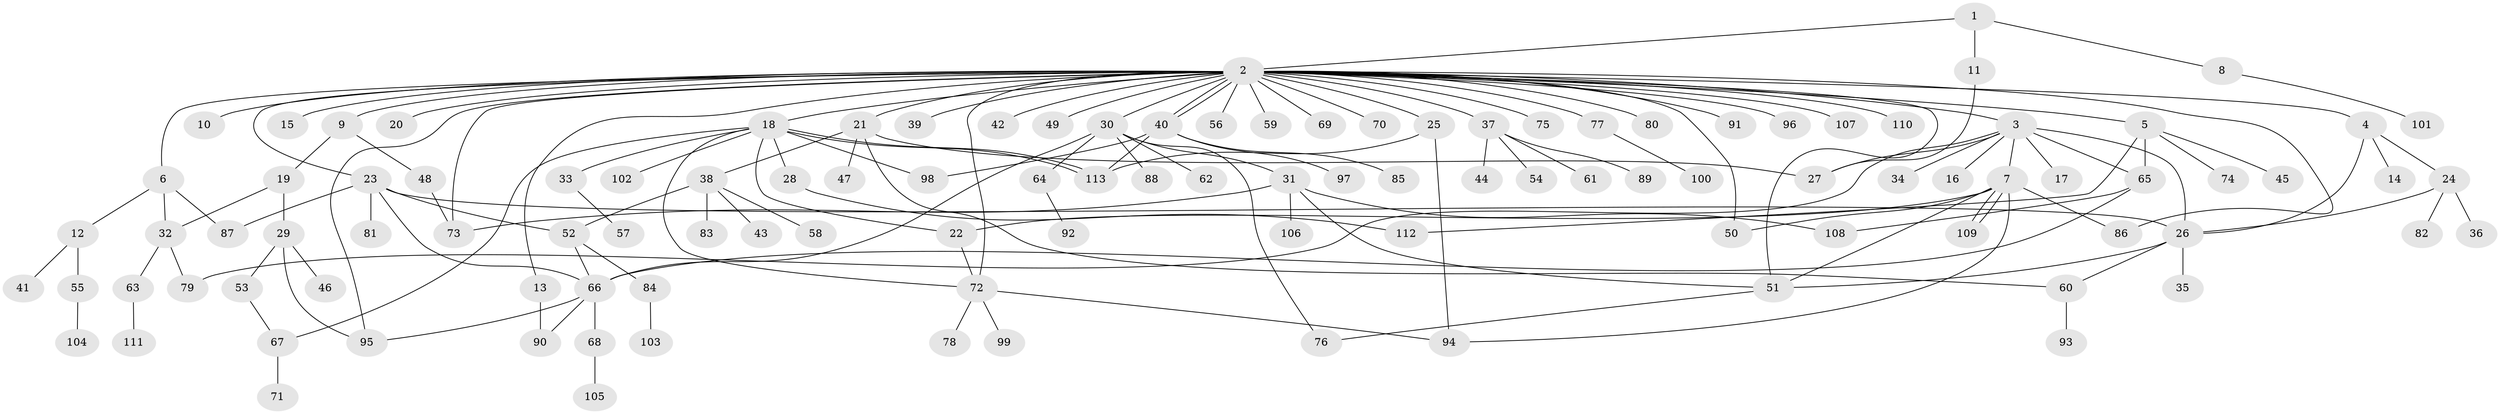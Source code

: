 // Generated by graph-tools (version 1.1) at 2025/01/03/09/25 03:01:54]
// undirected, 113 vertices, 151 edges
graph export_dot {
graph [start="1"]
  node [color=gray90,style=filled];
  1;
  2;
  3;
  4;
  5;
  6;
  7;
  8;
  9;
  10;
  11;
  12;
  13;
  14;
  15;
  16;
  17;
  18;
  19;
  20;
  21;
  22;
  23;
  24;
  25;
  26;
  27;
  28;
  29;
  30;
  31;
  32;
  33;
  34;
  35;
  36;
  37;
  38;
  39;
  40;
  41;
  42;
  43;
  44;
  45;
  46;
  47;
  48;
  49;
  50;
  51;
  52;
  53;
  54;
  55;
  56;
  57;
  58;
  59;
  60;
  61;
  62;
  63;
  64;
  65;
  66;
  67;
  68;
  69;
  70;
  71;
  72;
  73;
  74;
  75;
  76;
  77;
  78;
  79;
  80;
  81;
  82;
  83;
  84;
  85;
  86;
  87;
  88;
  89;
  90;
  91;
  92;
  93;
  94;
  95;
  96;
  97;
  98;
  99;
  100;
  101;
  102;
  103;
  104;
  105;
  106;
  107;
  108;
  109;
  110;
  111;
  112;
  113;
  1 -- 2;
  1 -- 8;
  1 -- 11;
  2 -- 3;
  2 -- 4;
  2 -- 5;
  2 -- 6;
  2 -- 9;
  2 -- 10;
  2 -- 13;
  2 -- 15;
  2 -- 18;
  2 -- 20;
  2 -- 21;
  2 -- 23;
  2 -- 25;
  2 -- 30;
  2 -- 37;
  2 -- 39;
  2 -- 40;
  2 -- 40;
  2 -- 42;
  2 -- 49;
  2 -- 50;
  2 -- 51;
  2 -- 56;
  2 -- 59;
  2 -- 69;
  2 -- 70;
  2 -- 72;
  2 -- 73;
  2 -- 75;
  2 -- 77;
  2 -- 80;
  2 -- 86;
  2 -- 91;
  2 -- 95;
  2 -- 96;
  2 -- 107;
  2 -- 110;
  3 -- 7;
  3 -- 16;
  3 -- 17;
  3 -- 26;
  3 -- 27;
  3 -- 34;
  3 -- 65;
  3 -- 79;
  4 -- 14;
  4 -- 24;
  4 -- 26;
  5 -- 45;
  5 -- 65;
  5 -- 74;
  5 -- 112;
  6 -- 12;
  6 -- 32;
  6 -- 87;
  7 -- 22;
  7 -- 50;
  7 -- 51;
  7 -- 86;
  7 -- 94;
  7 -- 109;
  7 -- 109;
  8 -- 101;
  9 -- 19;
  9 -- 48;
  11 -- 27;
  12 -- 41;
  12 -- 55;
  13 -- 90;
  18 -- 22;
  18 -- 28;
  18 -- 33;
  18 -- 67;
  18 -- 72;
  18 -- 98;
  18 -- 102;
  18 -- 113;
  18 -- 113;
  19 -- 29;
  19 -- 32;
  21 -- 27;
  21 -- 38;
  21 -- 47;
  21 -- 60;
  22 -- 72;
  23 -- 26;
  23 -- 52;
  23 -- 66;
  23 -- 81;
  23 -- 87;
  24 -- 26;
  24 -- 36;
  24 -- 82;
  25 -- 94;
  25 -- 113;
  26 -- 35;
  26 -- 51;
  26 -- 60;
  28 -- 112;
  29 -- 46;
  29 -- 53;
  29 -- 95;
  30 -- 31;
  30 -- 62;
  30 -- 64;
  30 -- 66;
  30 -- 76;
  30 -- 88;
  31 -- 51;
  31 -- 73;
  31 -- 106;
  31 -- 108;
  32 -- 63;
  32 -- 79;
  33 -- 57;
  37 -- 44;
  37 -- 54;
  37 -- 61;
  37 -- 89;
  38 -- 43;
  38 -- 52;
  38 -- 58;
  38 -- 83;
  40 -- 85;
  40 -- 97;
  40 -- 98;
  40 -- 113;
  48 -- 73;
  51 -- 76;
  52 -- 66;
  52 -- 84;
  53 -- 67;
  55 -- 104;
  60 -- 93;
  63 -- 111;
  64 -- 92;
  65 -- 66;
  65 -- 108;
  66 -- 68;
  66 -- 90;
  66 -- 95;
  67 -- 71;
  68 -- 105;
  72 -- 78;
  72 -- 94;
  72 -- 99;
  77 -- 100;
  84 -- 103;
}

